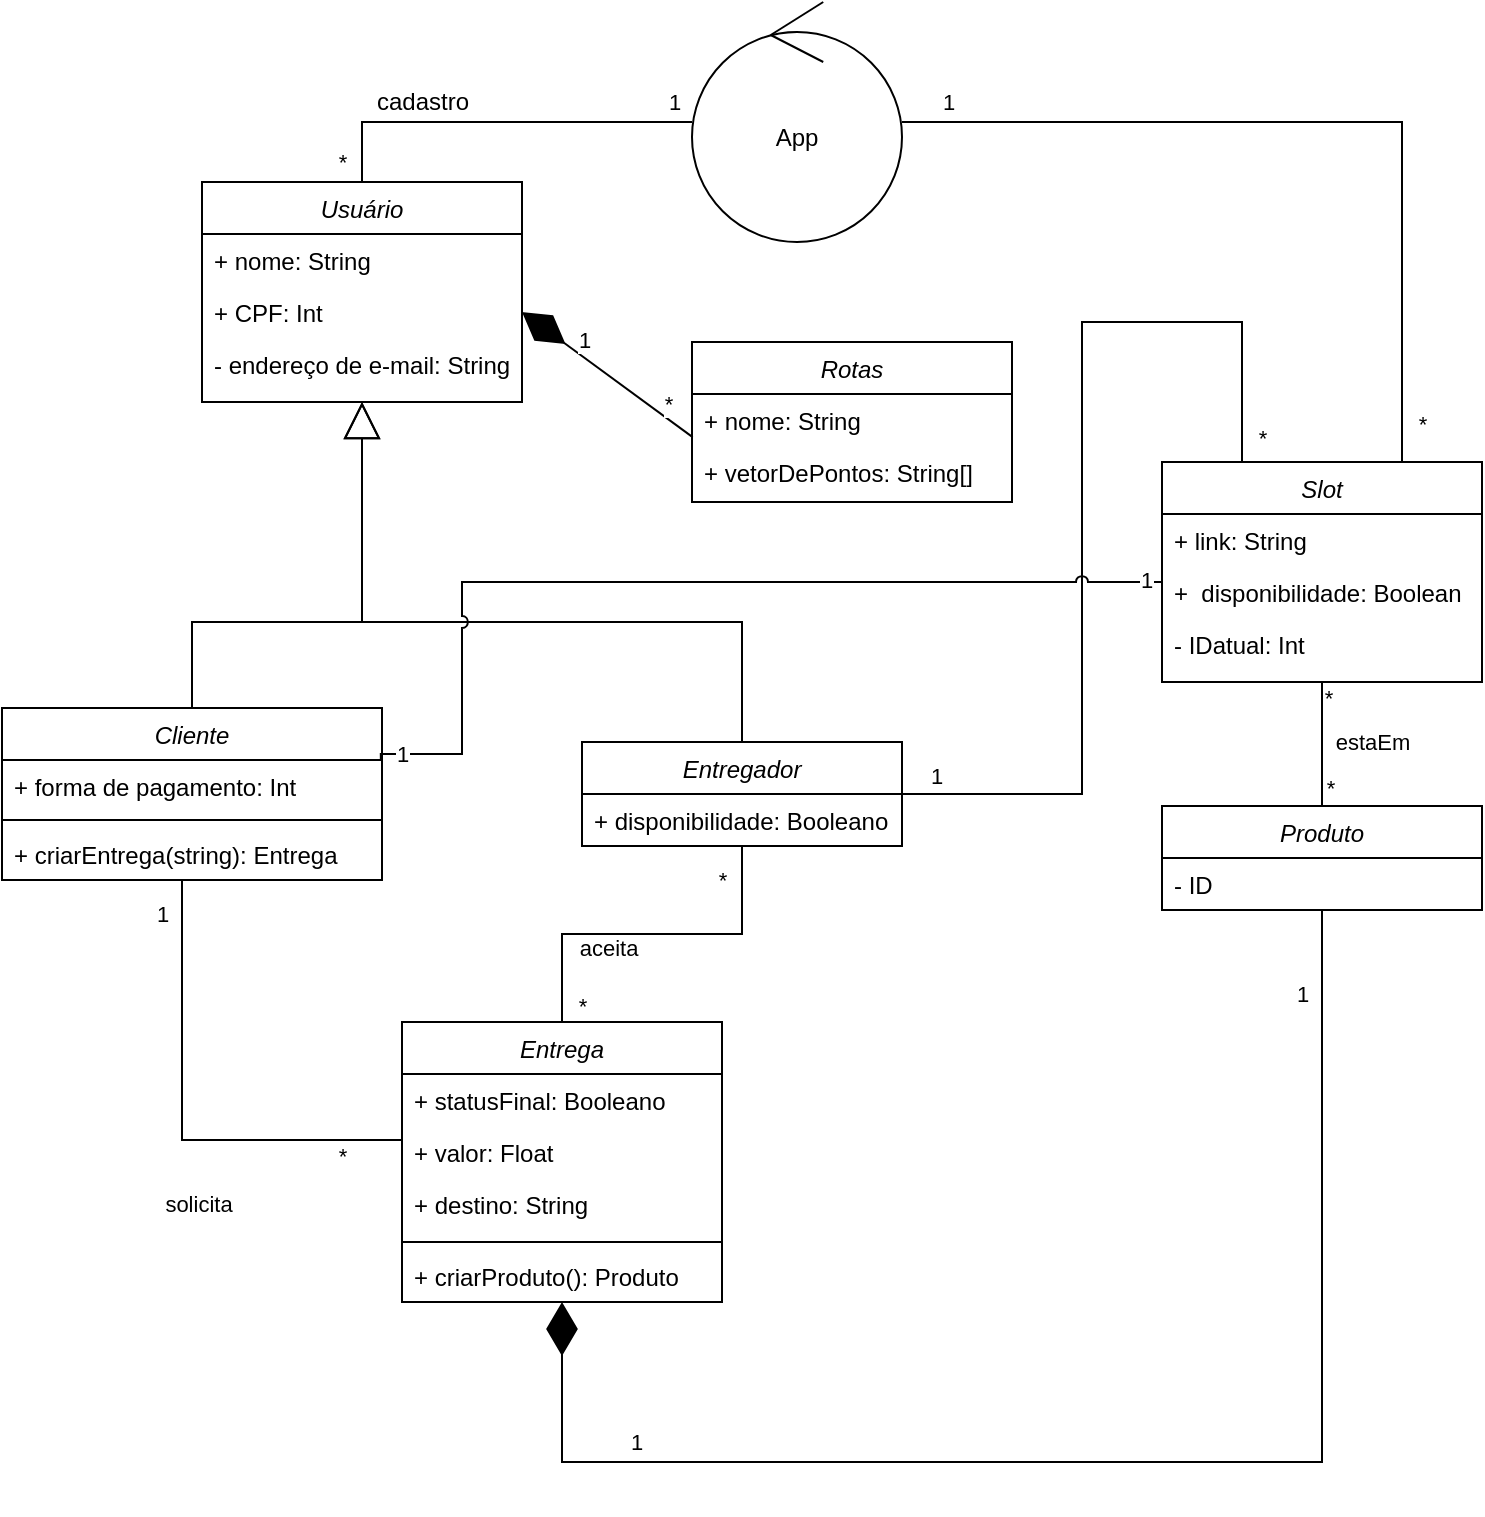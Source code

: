 <mxfile version="19.0.0" type="github">
  <diagram id="C5RBs43oDa-KdzZeNtuy" name="Page-1">
    <mxGraphModel dx="1038" dy="571" grid="1" gridSize="10" guides="1" tooltips="1" connect="1" arrows="1" fold="1" page="1" pageScale="1" pageWidth="827" pageHeight="1169" background="#ffffff" math="0" shadow="0">
      <root>
        <mxCell id="WIyWlLk6GJQsqaUBKTNV-0" />
        <mxCell id="WIyWlLk6GJQsqaUBKTNV-1" parent="WIyWlLk6GJQsqaUBKTNV-0" />
        <mxCell id="cN6UIeegfLtIzl7-wpxI-7" value="Usuário" style="swimlane;fontStyle=2;align=center;verticalAlign=top;childLayout=stackLayout;horizontal=1;startSize=26;horizontalStack=0;resizeParent=1;resizeLast=0;collapsible=1;marginBottom=0;rounded=0;shadow=0;strokeWidth=1;" parent="WIyWlLk6GJQsqaUBKTNV-1" vertex="1">
          <mxGeometry x="120" y="200" width="160" height="110" as="geometry">
            <mxRectangle x="230" y="140" width="160" height="26" as="alternateBounds" />
          </mxGeometry>
        </mxCell>
        <mxCell id="cN6UIeegfLtIzl7-wpxI-8" value="+ nome: String" style="text;align=left;verticalAlign=top;spacingLeft=4;spacingRight=4;overflow=hidden;rotatable=0;points=[[0,0.5],[1,0.5]];portConstraint=eastwest;" parent="cN6UIeegfLtIzl7-wpxI-7" vertex="1">
          <mxGeometry y="26" width="160" height="26" as="geometry" />
        </mxCell>
        <mxCell id="cN6UIeegfLtIzl7-wpxI-9" value="+ CPF: Int" style="text;align=left;verticalAlign=top;spacingLeft=4;spacingRight=4;overflow=hidden;rotatable=0;points=[[0,0.5],[1,0.5]];portConstraint=eastwest;rounded=0;shadow=0;html=0;" parent="cN6UIeegfLtIzl7-wpxI-7" vertex="1">
          <mxGeometry y="52" width="160" height="26" as="geometry" />
        </mxCell>
        <mxCell id="cN6UIeegfLtIzl7-wpxI-29" value="- endereço de e-mail: String" style="text;align=left;verticalAlign=top;spacingLeft=4;spacingRight=4;overflow=hidden;rotatable=0;points=[[0,0.5],[1,0.5]];portConstraint=eastwest;rounded=0;shadow=0;html=0;" parent="cN6UIeegfLtIzl7-wpxI-7" vertex="1">
          <mxGeometry y="78" width="160" height="26" as="geometry" />
        </mxCell>
        <mxCell id="cN6UIeegfLtIzl7-wpxI-66" style="edgeStyle=orthogonalEdgeStyle;rounded=0;orthogonalLoop=1;jettySize=auto;html=1;entryX=0;entryY=0.5;entryDx=0;entryDy=0;startArrow=none;startFill=0;endArrow=none;endFill=0;" parent="WIyWlLk6GJQsqaUBKTNV-1" source="cN6UIeegfLtIzl7-wpxI-14" target="cN6UIeegfLtIzl7-wpxI-47" edge="1">
          <mxGeometry relative="1" as="geometry">
            <Array as="points">
              <mxPoint x="110" y="679" />
            </Array>
          </mxGeometry>
        </mxCell>
        <mxCell id="cN6UIeegfLtIzl7-wpxI-68" value="1" style="edgeLabel;html=1;align=center;verticalAlign=middle;resizable=0;points=[];" parent="cN6UIeegfLtIzl7-wpxI-66" vertex="1" connectable="0">
          <mxGeometry x="-0.861" y="1" relative="1" as="geometry">
            <mxPoint x="-11" y="-1" as="offset" />
          </mxGeometry>
        </mxCell>
        <mxCell id="cN6UIeegfLtIzl7-wpxI-69" value="*" style="edgeLabel;html=1;align=center;verticalAlign=middle;resizable=0;points=[];" parent="cN6UIeegfLtIzl7-wpxI-66" vertex="1" connectable="0">
          <mxGeometry x="0.894" y="2" relative="1" as="geometry">
            <mxPoint x="-28" y="14" as="offset" />
          </mxGeometry>
        </mxCell>
        <mxCell id="cN6UIeegfLtIzl7-wpxI-70" value="solicita" style="edgeLabel;html=1;align=center;verticalAlign=middle;resizable=0;points=[];" parent="cN6UIeegfLtIzl7-wpxI-66" vertex="1" connectable="0">
          <mxGeometry x="-0.901" y="-1" relative="1" as="geometry">
            <mxPoint x="9" y="149" as="offset" />
          </mxGeometry>
        </mxCell>
        <mxCell id="cN6UIeegfLtIzl7-wpxI-14" value="Cliente" style="swimlane;fontStyle=2;align=center;verticalAlign=top;childLayout=stackLayout;horizontal=1;startSize=26;horizontalStack=0;resizeParent=1;resizeLast=0;collapsible=1;marginBottom=0;rounded=0;shadow=0;strokeWidth=1;" parent="WIyWlLk6GJQsqaUBKTNV-1" vertex="1">
          <mxGeometry x="20" y="463" width="190" height="86" as="geometry">
            <mxRectangle x="230" y="140" width="160" height="26" as="alternateBounds" />
          </mxGeometry>
        </mxCell>
        <mxCell id="cN6UIeegfLtIzl7-wpxI-16" value="+ forma de pagamento: Int" style="text;align=left;verticalAlign=top;spacingLeft=4;spacingRight=4;overflow=hidden;rotatable=0;points=[[0,0.5],[1,0.5]];portConstraint=eastwest;rounded=0;shadow=0;html=0;" parent="cN6UIeegfLtIzl7-wpxI-14" vertex="1">
          <mxGeometry y="26" width="190" height="26" as="geometry" />
        </mxCell>
        <mxCell id="9I4tvQFflYeEZZeIHHPp-10" value="" style="line;strokeWidth=1;fillColor=none;align=left;verticalAlign=middle;spacingTop=-1;spacingLeft=3;spacingRight=3;rotatable=0;labelPosition=right;points=[];portConstraint=eastwest;" parent="cN6UIeegfLtIzl7-wpxI-14" vertex="1">
          <mxGeometry y="52" width="190" height="8" as="geometry" />
        </mxCell>
        <mxCell id="9I4tvQFflYeEZZeIHHPp-11" value="+ criarEntrega(string): Entrega" style="text;strokeColor=none;fillColor=none;align=left;verticalAlign=top;spacingLeft=4;spacingRight=4;overflow=hidden;rotatable=0;points=[[0,0.5],[1,0.5]];portConstraint=eastwest;" parent="cN6UIeegfLtIzl7-wpxI-14" vertex="1">
          <mxGeometry y="60" width="190" height="26" as="geometry" />
        </mxCell>
        <mxCell id="cN6UIeegfLtIzl7-wpxI-67" style="edgeStyle=orthogonalEdgeStyle;rounded=0;orthogonalLoop=1;jettySize=auto;html=1;startArrow=none;startFill=0;endArrow=none;endFill=0;" parent="WIyWlLk6GJQsqaUBKTNV-1" source="cN6UIeegfLtIzl7-wpxI-20" target="cN6UIeegfLtIzl7-wpxI-46" edge="1">
          <mxGeometry relative="1" as="geometry" />
        </mxCell>
        <mxCell id="cN6UIeegfLtIzl7-wpxI-71" value="*" style="edgeLabel;html=1;align=center;verticalAlign=middle;resizable=0;points=[];" parent="cN6UIeegfLtIzl7-wpxI-67" vertex="1" connectable="0">
          <mxGeometry x="0.784" y="3" relative="1" as="geometry">
            <mxPoint x="7" y="11" as="offset" />
          </mxGeometry>
        </mxCell>
        <mxCell id="cN6UIeegfLtIzl7-wpxI-72" value="*" style="edgeLabel;html=1;align=center;verticalAlign=middle;resizable=0;points=[];" parent="cN6UIeegfLtIzl7-wpxI-67" vertex="1" connectable="0">
          <mxGeometry x="-0.81" relative="1" as="geometry">
            <mxPoint x="-10" as="offset" />
          </mxGeometry>
        </mxCell>
        <mxCell id="cN6UIeegfLtIzl7-wpxI-73" value="aceita" style="edgeLabel;html=1;align=center;verticalAlign=middle;resizable=0;points=[];" parent="cN6UIeegfLtIzl7-wpxI-67" vertex="1" connectable="0">
          <mxGeometry x="-0.627" y="2" relative="1" as="geometry">
            <mxPoint x="-69" y="18" as="offset" />
          </mxGeometry>
        </mxCell>
        <mxCell id="cN6UIeegfLtIzl7-wpxI-20" value="Entregador" style="swimlane;fontStyle=2;align=center;verticalAlign=top;childLayout=stackLayout;horizontal=1;startSize=26;horizontalStack=0;resizeParent=1;resizeLast=0;collapsible=1;marginBottom=0;rounded=0;shadow=0;strokeWidth=1;" parent="WIyWlLk6GJQsqaUBKTNV-1" vertex="1">
          <mxGeometry x="310" y="480" width="160" height="52" as="geometry">
            <mxRectangle x="230" y="140" width="160" height="26" as="alternateBounds" />
          </mxGeometry>
        </mxCell>
        <mxCell id="cN6UIeegfLtIzl7-wpxI-21" value="+ disponibilidade: Booleano" style="text;align=left;verticalAlign=top;spacingLeft=4;spacingRight=4;overflow=hidden;rotatable=0;points=[[0,0.5],[1,0.5]];portConstraint=eastwest;" parent="cN6UIeegfLtIzl7-wpxI-20" vertex="1">
          <mxGeometry y="26" width="160" height="26" as="geometry" />
        </mxCell>
        <mxCell id="cN6UIeegfLtIzl7-wpxI-31" value="" style="endArrow=block;endSize=16;endFill=0;html=1;rounded=0;exitX=0.5;exitY=0;exitDx=0;exitDy=0;entryX=0.5;entryY=1;entryDx=0;entryDy=0;" parent="WIyWlLk6GJQsqaUBKTNV-1" source="cN6UIeegfLtIzl7-wpxI-20" target="cN6UIeegfLtIzl7-wpxI-7" edge="1">
          <mxGeometry width="160" relative="1" as="geometry">
            <mxPoint x="430" y="390" as="sourcePoint" />
            <mxPoint x="590" y="390" as="targetPoint" />
            <Array as="points">
              <mxPoint x="390" y="420" />
              <mxPoint x="200" y="420" />
            </Array>
          </mxGeometry>
        </mxCell>
        <mxCell id="cN6UIeegfLtIzl7-wpxI-33" value="" style="endArrow=block;endSize=16;endFill=0;html=1;rounded=0;entryX=0.5;entryY=1;entryDx=0;entryDy=0;exitX=0.5;exitY=0;exitDx=0;exitDy=0;" parent="WIyWlLk6GJQsqaUBKTNV-1" source="cN6UIeegfLtIzl7-wpxI-14" target="cN6UIeegfLtIzl7-wpxI-7" edge="1">
          <mxGeometry width="160" relative="1" as="geometry">
            <mxPoint x="440" y="400" as="sourcePoint" />
            <mxPoint x="600" y="400" as="targetPoint" />
            <Array as="points">
              <mxPoint x="115" y="420" />
              <mxPoint x="200" y="420" />
            </Array>
          </mxGeometry>
        </mxCell>
        <mxCell id="cN6UIeegfLtIzl7-wpxI-34" value="Produto" style="swimlane;fontStyle=2;align=center;verticalAlign=top;childLayout=stackLayout;horizontal=1;startSize=26;horizontalStack=0;resizeParent=1;resizeLast=0;collapsible=1;marginBottom=0;rounded=0;shadow=0;strokeWidth=1;" parent="WIyWlLk6GJQsqaUBKTNV-1" vertex="1">
          <mxGeometry x="600" y="512" width="160" height="52" as="geometry">
            <mxRectangle x="230" y="140" width="160" height="26" as="alternateBounds" />
          </mxGeometry>
        </mxCell>
        <mxCell id="cN6UIeegfLtIzl7-wpxI-35" value="- ID" style="text;align=left;verticalAlign=top;spacingLeft=4;spacingRight=4;overflow=hidden;rotatable=0;points=[[0,0.5],[1,0.5]];portConstraint=eastwest;" parent="cN6UIeegfLtIzl7-wpxI-34" vertex="1">
          <mxGeometry y="26" width="160" height="26" as="geometry" />
        </mxCell>
        <mxCell id="cN6UIeegfLtIzl7-wpxI-43" style="edgeStyle=orthogonalEdgeStyle;rounded=0;orthogonalLoop=1;jettySize=auto;html=1;exitX=0.5;exitY=1;exitDx=0;exitDy=0;entryX=0.5;entryY=0;entryDx=0;entryDy=0;startArrow=none;startFill=0;endArrow=none;endFill=0;" parent="WIyWlLk6GJQsqaUBKTNV-1" source="cN6UIeegfLtIzl7-wpxI-38" target="cN6UIeegfLtIzl7-wpxI-34" edge="1">
          <mxGeometry relative="1" as="geometry" />
        </mxCell>
        <mxCell id="cN6UIeegfLtIzl7-wpxI-91" value="estaEm" style="edgeLabel;html=1;align=center;verticalAlign=middle;resizable=0;points=[];" parent="cN6UIeegfLtIzl7-wpxI-43" vertex="1" connectable="0">
          <mxGeometry x="-0.162" y="-1" relative="1" as="geometry">
            <mxPoint x="26" y="4" as="offset" />
          </mxGeometry>
        </mxCell>
        <mxCell id="cN6UIeegfLtIzl7-wpxI-100" value="*" style="edgeLabel;html=1;align=center;verticalAlign=middle;resizable=0;points=[];" parent="cN6UIeegfLtIzl7-wpxI-43" vertex="1" connectable="0">
          <mxGeometry x="-0.762" y="2" relative="1" as="geometry">
            <mxPoint x="1" as="offset" />
          </mxGeometry>
        </mxCell>
        <mxCell id="cN6UIeegfLtIzl7-wpxI-101" value="*" style="edgeLabel;html=1;align=center;verticalAlign=middle;resizable=0;points=[];" parent="cN6UIeegfLtIzl7-wpxI-43" vertex="1" connectable="0">
          <mxGeometry x="0.714" y="1" relative="1" as="geometry">
            <mxPoint x="3" as="offset" />
          </mxGeometry>
        </mxCell>
        <mxCell id="cN6UIeegfLtIzl7-wpxI-38" value="Slot" style="swimlane;fontStyle=2;align=center;verticalAlign=top;childLayout=stackLayout;horizontal=1;startSize=26;horizontalStack=0;resizeParent=1;resizeLast=0;collapsible=1;marginBottom=0;rounded=0;shadow=0;strokeWidth=1;" parent="WIyWlLk6GJQsqaUBKTNV-1" vertex="1">
          <mxGeometry x="600" y="340" width="160" height="110" as="geometry">
            <mxRectangle x="230" y="140" width="160" height="26" as="alternateBounds" />
          </mxGeometry>
        </mxCell>
        <mxCell id="cN6UIeegfLtIzl7-wpxI-39" value="+ link: String" style="text;align=left;verticalAlign=top;spacingLeft=4;spacingRight=4;overflow=hidden;rotatable=0;points=[[0,0.5],[1,0.5]];portConstraint=eastwest;" parent="cN6UIeegfLtIzl7-wpxI-38" vertex="1">
          <mxGeometry y="26" width="160" height="26" as="geometry" />
        </mxCell>
        <mxCell id="cN6UIeegfLtIzl7-wpxI-40" value="+  disponibilidade: Boolean" style="text;align=left;verticalAlign=top;spacingLeft=4;spacingRight=4;overflow=hidden;rotatable=0;points=[[0,0.5],[1,0.5]];portConstraint=eastwest;rounded=0;shadow=0;html=0;" parent="cN6UIeegfLtIzl7-wpxI-38" vertex="1">
          <mxGeometry y="52" width="160" height="26" as="geometry" />
        </mxCell>
        <mxCell id="cN6UIeegfLtIzl7-wpxI-41" value="- IDatual: Int " style="text;align=left;verticalAlign=top;spacingLeft=4;spacingRight=4;overflow=hidden;rotatable=0;points=[[0,0.5],[1,0.5]];portConstraint=eastwest;rounded=0;shadow=0;html=0;" parent="cN6UIeegfLtIzl7-wpxI-38" vertex="1">
          <mxGeometry y="78" width="160" height="26" as="geometry" />
        </mxCell>
        <mxCell id="cN6UIeegfLtIzl7-wpxI-59" style="edgeStyle=orthogonalEdgeStyle;rounded=0;orthogonalLoop=1;jettySize=auto;html=1;entryX=0.5;entryY=0;entryDx=0;entryDy=0;startArrow=none;startFill=0;endArrow=none;endFill=0;" parent="WIyWlLk6GJQsqaUBKTNV-1" source="cN6UIeegfLtIzl7-wpxI-42" target="cN6UIeegfLtIzl7-wpxI-7" edge="1">
          <mxGeometry relative="1" as="geometry" />
        </mxCell>
        <mxCell id="cN6UIeegfLtIzl7-wpxI-75" value="*" style="edgeLabel;html=1;align=center;verticalAlign=middle;resizable=0;points=[];" parent="cN6UIeegfLtIzl7-wpxI-59" vertex="1" connectable="0">
          <mxGeometry x="0.893" y="1" relative="1" as="geometry">
            <mxPoint x="-11" as="offset" />
          </mxGeometry>
        </mxCell>
        <mxCell id="cN6UIeegfLtIzl7-wpxI-76" value="1" style="edgeLabel;html=1;align=center;verticalAlign=middle;resizable=0;points=[];" parent="cN6UIeegfLtIzl7-wpxI-59" vertex="1" connectable="0">
          <mxGeometry x="-0.805" y="-1" relative="1" as="geometry">
            <mxPoint x="10" y="-9" as="offset" />
          </mxGeometry>
        </mxCell>
        <mxCell id="cN6UIeegfLtIzl7-wpxI-60" style="edgeStyle=orthogonalEdgeStyle;rounded=0;orthogonalLoop=1;jettySize=auto;html=1;entryX=0.75;entryY=0;entryDx=0;entryDy=0;startArrow=none;startFill=0;endArrow=none;endFill=0;" parent="WIyWlLk6GJQsqaUBKTNV-1" source="cN6UIeegfLtIzl7-wpxI-42" target="cN6UIeegfLtIzl7-wpxI-38" edge="1">
          <mxGeometry relative="1" as="geometry" />
        </mxCell>
        <mxCell id="cN6UIeegfLtIzl7-wpxI-93" value="1" style="edgeLabel;html=1;align=center;verticalAlign=middle;resizable=0;points=[];" parent="cN6UIeegfLtIzl7-wpxI-60" vertex="1" connectable="0">
          <mxGeometry x="-0.893" y="-3" relative="1" as="geometry">
            <mxPoint y="-13" as="offset" />
          </mxGeometry>
        </mxCell>
        <mxCell id="cN6UIeegfLtIzl7-wpxI-94" value="*" style="edgeLabel;html=1;align=center;verticalAlign=middle;resizable=0;points=[];" parent="cN6UIeegfLtIzl7-wpxI-60" vertex="1" connectable="0">
          <mxGeometry x="0.907" relative="1" as="geometry">
            <mxPoint x="10" as="offset" />
          </mxGeometry>
        </mxCell>
        <mxCell id="cN6UIeegfLtIzl7-wpxI-42" value="App" style="ellipse;shape=umlControl;whiteSpace=wrap;html=1;" parent="WIyWlLk6GJQsqaUBKTNV-1" vertex="1">
          <mxGeometry x="365" y="110" width="105" height="120" as="geometry" />
        </mxCell>
        <mxCell id="cN6UIeegfLtIzl7-wpxI-46" value="Entrega" style="swimlane;fontStyle=2;align=center;verticalAlign=top;childLayout=stackLayout;horizontal=1;startSize=26;horizontalStack=0;resizeParent=1;resizeLast=0;collapsible=1;marginBottom=0;rounded=0;shadow=0;strokeWidth=1;" parent="WIyWlLk6GJQsqaUBKTNV-1" vertex="1">
          <mxGeometry x="220" y="620" width="160" height="140" as="geometry">
            <mxRectangle x="230" y="140" width="160" height="26" as="alternateBounds" />
          </mxGeometry>
        </mxCell>
        <mxCell id="cN6UIeegfLtIzl7-wpxI-47" value="+ statusFinal: Booleano" style="text;align=left;verticalAlign=top;spacingLeft=4;spacingRight=4;overflow=hidden;rotatable=0;points=[[0,0.5],[1,0.5]];portConstraint=eastwest;" parent="cN6UIeegfLtIzl7-wpxI-46" vertex="1">
          <mxGeometry y="26" width="160" height="26" as="geometry" />
        </mxCell>
        <mxCell id="cN6UIeegfLtIzl7-wpxI-56" value="+ valor: Float" style="text;align=left;verticalAlign=top;spacingLeft=4;spacingRight=4;overflow=hidden;rotatable=0;points=[[0,0.5],[1,0.5]];portConstraint=eastwest;" parent="cN6UIeegfLtIzl7-wpxI-46" vertex="1">
          <mxGeometry y="52" width="160" height="26" as="geometry" />
        </mxCell>
        <mxCell id="9I4tvQFflYeEZZeIHHPp-14" value="+ destino: String" style="text;align=left;verticalAlign=top;spacingLeft=4;spacingRight=4;overflow=hidden;rotatable=0;points=[[0,0.5],[1,0.5]];portConstraint=eastwest;" parent="cN6UIeegfLtIzl7-wpxI-46" vertex="1">
          <mxGeometry y="78" width="160" height="28" as="geometry" />
        </mxCell>
        <mxCell id="9I4tvQFflYeEZZeIHHPp-8" value="" style="line;strokeWidth=1;fillColor=none;align=left;verticalAlign=middle;spacingTop=-1;spacingLeft=3;spacingRight=3;rotatable=0;labelPosition=right;points=[];portConstraint=eastwest;" parent="cN6UIeegfLtIzl7-wpxI-46" vertex="1">
          <mxGeometry y="106" width="160" height="8" as="geometry" />
        </mxCell>
        <mxCell id="9I4tvQFflYeEZZeIHHPp-9" value="+ criarProduto(): Produto" style="text;strokeColor=none;fillColor=none;align=left;verticalAlign=top;spacingLeft=4;spacingRight=4;overflow=hidden;rotatable=0;points=[[0,0.5],[1,0.5]];portConstraint=eastwest;" parent="cN6UIeegfLtIzl7-wpxI-46" vertex="1">
          <mxGeometry y="114" width="160" height="26" as="geometry" />
        </mxCell>
        <mxCell id="cN6UIeegfLtIzl7-wpxI-57" style="edgeStyle=orthogonalEdgeStyle;rounded=0;orthogonalLoop=1;jettySize=auto;html=1;exitX=1;exitY=0.5;exitDx=0;exitDy=0;startArrow=none;startFill=0;endArrow=none;endFill=0;" parent="WIyWlLk6GJQsqaUBKTNV-1" source="cN6UIeegfLtIzl7-wpxI-20" edge="1">
          <mxGeometry relative="1" as="geometry">
            <mxPoint x="640" y="340" as="targetPoint" />
            <Array as="points">
              <mxPoint x="560" y="506" />
              <mxPoint x="560" y="270" />
              <mxPoint x="640" y="270" />
            </Array>
          </mxGeometry>
        </mxCell>
        <mxCell id="cN6UIeegfLtIzl7-wpxI-61" value="1" style="edgeLabel;html=1;align=center;verticalAlign=middle;resizable=0;points=[];" parent="cN6UIeegfLtIzl7-wpxI-57" vertex="1" connectable="0">
          <mxGeometry x="-0.93" relative="1" as="geometry">
            <mxPoint y="-9" as="offset" />
          </mxGeometry>
        </mxCell>
        <mxCell id="cN6UIeegfLtIzl7-wpxI-62" value="*" style="edgeLabel;html=1;align=center;verticalAlign=middle;resizable=0;points=[];" parent="cN6UIeegfLtIzl7-wpxI-57" vertex="1" connectable="0">
          <mxGeometry x="0.948" y="2" relative="1" as="geometry">
            <mxPoint x="8" as="offset" />
          </mxGeometry>
        </mxCell>
        <mxCell id="cN6UIeegfLtIzl7-wpxI-74" value="cadastro" style="text;html=1;align=center;verticalAlign=middle;resizable=0;points=[];autosize=1;strokeColor=none;fillColor=none;" parent="WIyWlLk6GJQsqaUBKTNV-1" vertex="1">
          <mxGeometry x="200" y="150" width="60" height="20" as="geometry" />
        </mxCell>
        <mxCell id="cN6UIeegfLtIzl7-wpxI-77" value="Rotas" style="swimlane;fontStyle=2;align=center;verticalAlign=top;childLayout=stackLayout;horizontal=1;startSize=26;horizontalStack=0;resizeParent=1;resizeLast=0;collapsible=1;marginBottom=0;rounded=0;shadow=0;strokeWidth=1;" parent="WIyWlLk6GJQsqaUBKTNV-1" vertex="1">
          <mxGeometry x="365" y="280" width="160" height="80" as="geometry">
            <mxRectangle x="230" y="140" width="160" height="26" as="alternateBounds" />
          </mxGeometry>
        </mxCell>
        <mxCell id="cN6UIeegfLtIzl7-wpxI-78" value="+ nome: String" style="text;align=left;verticalAlign=top;spacingLeft=4;spacingRight=4;overflow=hidden;rotatable=0;points=[[0,0.5],[1,0.5]];portConstraint=eastwest;" parent="cN6UIeegfLtIzl7-wpxI-77" vertex="1">
          <mxGeometry y="26" width="160" height="26" as="geometry" />
        </mxCell>
        <mxCell id="cN6UIeegfLtIzl7-wpxI-79" value="+ vetorDePontos: String[]" style="text;align=left;verticalAlign=top;spacingLeft=4;spacingRight=4;overflow=hidden;rotatable=0;points=[[0,0.5],[1,0.5]];portConstraint=eastwest;rounded=0;shadow=0;html=0;" parent="cN6UIeegfLtIzl7-wpxI-77" vertex="1">
          <mxGeometry y="52" width="160" height="26" as="geometry" />
        </mxCell>
        <mxCell id="cN6UIeegfLtIzl7-wpxI-81" value="" style="endArrow=diamondThin;endFill=1;endSize=24;html=1;rounded=0;entryX=1;entryY=0.5;entryDx=0;entryDy=0;exitX=0.002;exitY=0.829;exitDx=0;exitDy=0;exitPerimeter=0;" parent="WIyWlLk6GJQsqaUBKTNV-1" source="cN6UIeegfLtIzl7-wpxI-78" target="cN6UIeegfLtIzl7-wpxI-9" edge="1">
          <mxGeometry width="160" relative="1" as="geometry">
            <mxPoint x="350" y="340" as="sourcePoint" />
            <mxPoint x="510" y="340" as="targetPoint" />
          </mxGeometry>
        </mxCell>
        <mxCell id="cN6UIeegfLtIzl7-wpxI-82" value="1" style="edgeLabel;html=1;align=center;verticalAlign=middle;resizable=0;points=[];" parent="cN6UIeegfLtIzl7-wpxI-81" vertex="1" connectable="0">
          <mxGeometry x="0.223" relative="1" as="geometry">
            <mxPoint x="-3" y="-11" as="offset" />
          </mxGeometry>
        </mxCell>
        <mxCell id="cN6UIeegfLtIzl7-wpxI-83" value="*" style="edgeLabel;html=1;align=center;verticalAlign=middle;resizable=0;points=[];" parent="cN6UIeegfLtIzl7-wpxI-81" vertex="1" connectable="0">
          <mxGeometry x="-0.724" y="1" relative="1" as="geometry">
            <mxPoint y="-9" as="offset" />
          </mxGeometry>
        </mxCell>
        <mxCell id="cN6UIeegfLtIzl7-wpxI-87" value="" style="endArrow=diamondThin;endFill=1;endSize=24;html=1;rounded=0;" parent="WIyWlLk6GJQsqaUBKTNV-1" source="cN6UIeegfLtIzl7-wpxI-35" target="9I4tvQFflYeEZZeIHHPp-9" edge="1">
          <mxGeometry width="160" relative="1" as="geometry">
            <mxPoint x="680" y="750" as="sourcePoint" />
            <mxPoint x="280" y="753" as="targetPoint" />
            <Array as="points">
              <mxPoint x="680" y="840" />
              <mxPoint x="300" y="840" />
              <mxPoint x="300" y="760" />
            </Array>
          </mxGeometry>
        </mxCell>
        <mxCell id="cN6UIeegfLtIzl7-wpxI-102" value="1" style="edgeLabel;html=1;align=center;verticalAlign=middle;resizable=0;points=[];" parent="cN6UIeegfLtIzl7-wpxI-87" vertex="1" connectable="0">
          <mxGeometry x="0.68" y="-1" relative="1" as="geometry">
            <mxPoint x="-1" y="-9" as="offset" />
          </mxGeometry>
        </mxCell>
        <mxCell id="cN6UIeegfLtIzl7-wpxI-103" value="1" style="edgeLabel;html=1;align=center;verticalAlign=middle;resizable=0;points=[];" parent="cN6UIeegfLtIzl7-wpxI-87" vertex="1" connectable="0">
          <mxGeometry x="-0.903" y="1" relative="1" as="geometry">
            <mxPoint x="-11" y="6" as="offset" />
          </mxGeometry>
        </mxCell>
        <mxCell id="9L3WXcabAkDaQ7lcvR42-0" style="edgeStyle=orthogonalEdgeStyle;rounded=0;orthogonalLoop=1;jettySize=auto;html=1;exitX=0;exitY=0.5;exitDx=0;exitDy=0;entryX=0.997;entryY=0.018;entryDx=0;entryDy=0;endArrow=none;endFill=0;sketch=0;jumpStyle=arc;entryPerimeter=0;" parent="WIyWlLk6GJQsqaUBKTNV-1" source="cN6UIeegfLtIzl7-wpxI-40" target="cN6UIeegfLtIzl7-wpxI-16" edge="1">
          <mxGeometry relative="1" as="geometry">
            <Array as="points">
              <mxPoint x="600" y="400" />
              <mxPoint x="250" y="400" />
              <mxPoint x="250" y="486" />
            </Array>
          </mxGeometry>
        </mxCell>
        <mxCell id="9L3WXcabAkDaQ7lcvR42-1" value="1" style="edgeLabel;html=1;align=center;verticalAlign=middle;resizable=0;points=[];" parent="9L3WXcabAkDaQ7lcvR42-0" vertex="1" connectable="0">
          <mxGeometry x="0.944" relative="1" as="geometry">
            <mxPoint as="offset" />
          </mxGeometry>
        </mxCell>
        <mxCell id="9L3WXcabAkDaQ7lcvR42-2" value="1" style="edgeLabel;html=1;align=center;verticalAlign=middle;resizable=0;points=[];" parent="9L3WXcabAkDaQ7lcvR42-0" vertex="1" connectable="0">
          <mxGeometry x="-0.944" y="-1" relative="1" as="geometry">
            <mxPoint as="offset" />
          </mxGeometry>
        </mxCell>
      </root>
    </mxGraphModel>
  </diagram>
</mxfile>
